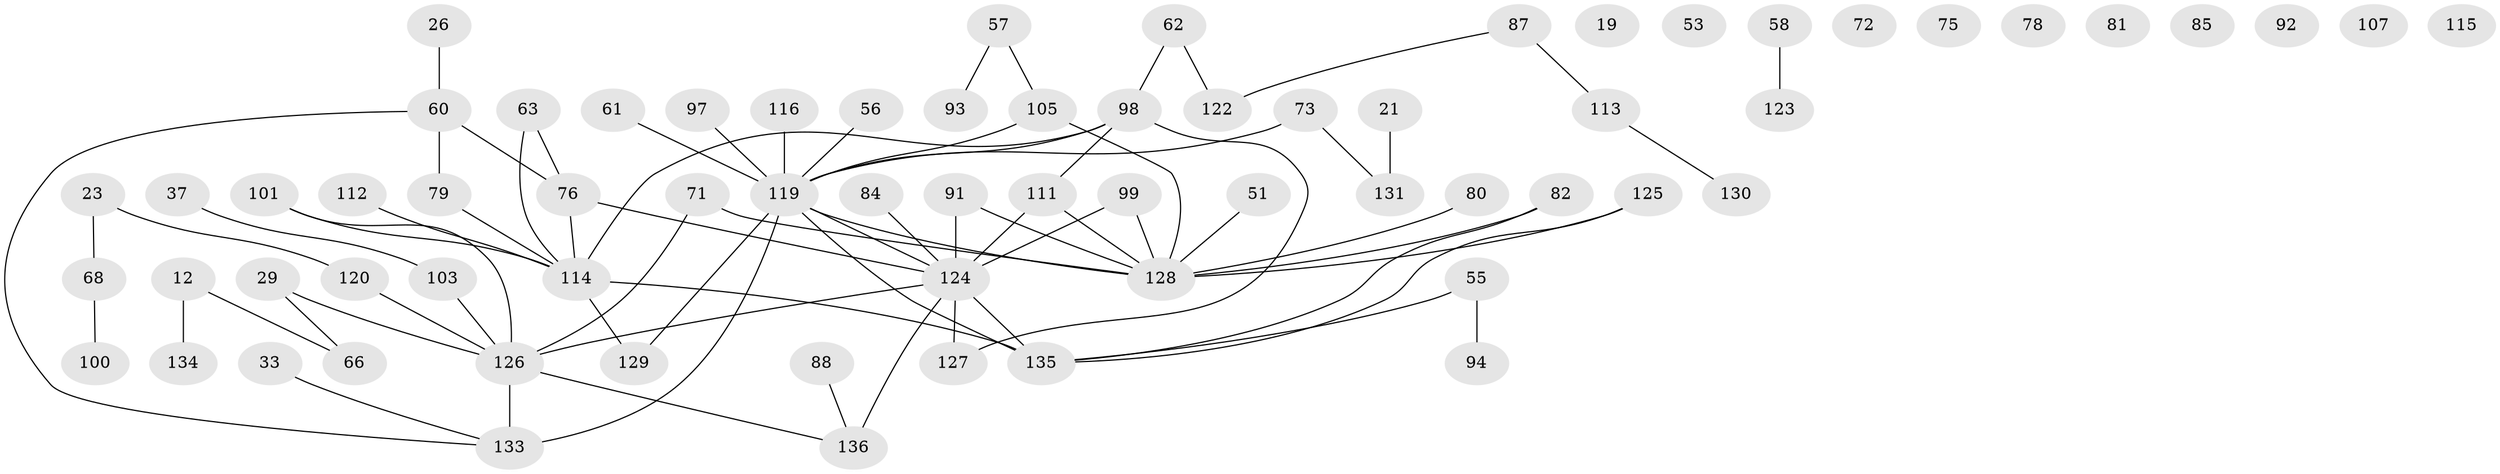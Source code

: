 // original degree distribution, {1: 0.22794117647058823, 3: 0.20588235294117646, 2: 0.3161764705882353, 4: 0.10294117647058823, 5: 0.04411764705882353, 0: 0.07352941176470588, 7: 0.022058823529411766, 8: 0.007352941176470588}
// Generated by graph-tools (version 1.1) at 2025/39/03/09/25 04:39:25]
// undirected, 68 vertices, 75 edges
graph export_dot {
graph [start="1"]
  node [color=gray90,style=filled];
  12;
  19;
  21;
  23;
  26 [super="+1"];
  29;
  33;
  37;
  51;
  53;
  55 [super="+52"];
  56;
  57;
  58;
  60;
  61;
  62;
  63 [super="+6+39"];
  66;
  68;
  71;
  72;
  73;
  75;
  76 [super="+38"];
  78;
  79;
  80;
  81;
  82;
  84;
  85;
  87;
  88;
  91;
  92;
  93;
  94;
  97;
  98 [super="+7+90"];
  99 [super="+24+42+70"];
  100 [super="+3"];
  101;
  103;
  105 [super="+49"];
  107;
  111;
  112;
  113;
  114 [super="+65+108+95+48"];
  115;
  116;
  119 [super="+16+118+109"];
  120;
  122 [super="+22"];
  123;
  124 [super="+45+27+86+110+69+67"];
  125;
  126;
  127 [super="+14+102"];
  128 [super="+74+54+104"];
  129;
  130;
  131;
  133 [super="+40+28"];
  134;
  135 [super="+121"];
  136 [super="+132"];
  12 -- 66;
  12 -- 134;
  21 -- 131;
  23 -- 68;
  23 -- 120;
  26 -- 60;
  29 -- 66;
  29 -- 126;
  33 -- 133;
  37 -- 103;
  51 -- 128;
  55 -- 94;
  55 -- 135;
  56 -- 119;
  57 -- 93;
  57 -- 105;
  58 -- 123;
  60 -- 76;
  60 -- 79;
  60 -- 133;
  61 -- 119;
  62 -- 122;
  62 -- 98;
  63 -- 76 [weight=2];
  63 -- 114;
  68 -- 100;
  71 -- 126;
  71 -- 128;
  73 -- 119;
  73 -- 131;
  76 -- 114;
  76 -- 124;
  79 -- 114;
  80 -- 128;
  82 -- 128;
  82 -- 135;
  84 -- 124;
  87 -- 113;
  87 -- 122;
  88 -- 136;
  91 -- 128;
  91 -- 124;
  97 -- 119;
  98 -- 127;
  98 -- 111 [weight=2];
  98 -- 114;
  98 -- 119 [weight=3];
  99 -- 128;
  99 -- 124 [weight=3];
  101 -- 126;
  101 -- 114;
  103 -- 126;
  105 -- 128 [weight=3];
  105 -- 119;
  111 -- 124;
  111 -- 128;
  112 -- 114;
  113 -- 130;
  114 -- 129;
  114 -- 135;
  116 -- 119;
  119 -- 133 [weight=2];
  119 -- 135 [weight=2];
  119 -- 128 [weight=3];
  119 -- 129;
  119 -- 124;
  120 -- 126;
  124 -- 126;
  124 -- 135 [weight=3];
  124 -- 136 [weight=2];
  124 -- 127;
  125 -- 128;
  125 -- 135;
  126 -- 133;
  126 -- 136;
}
